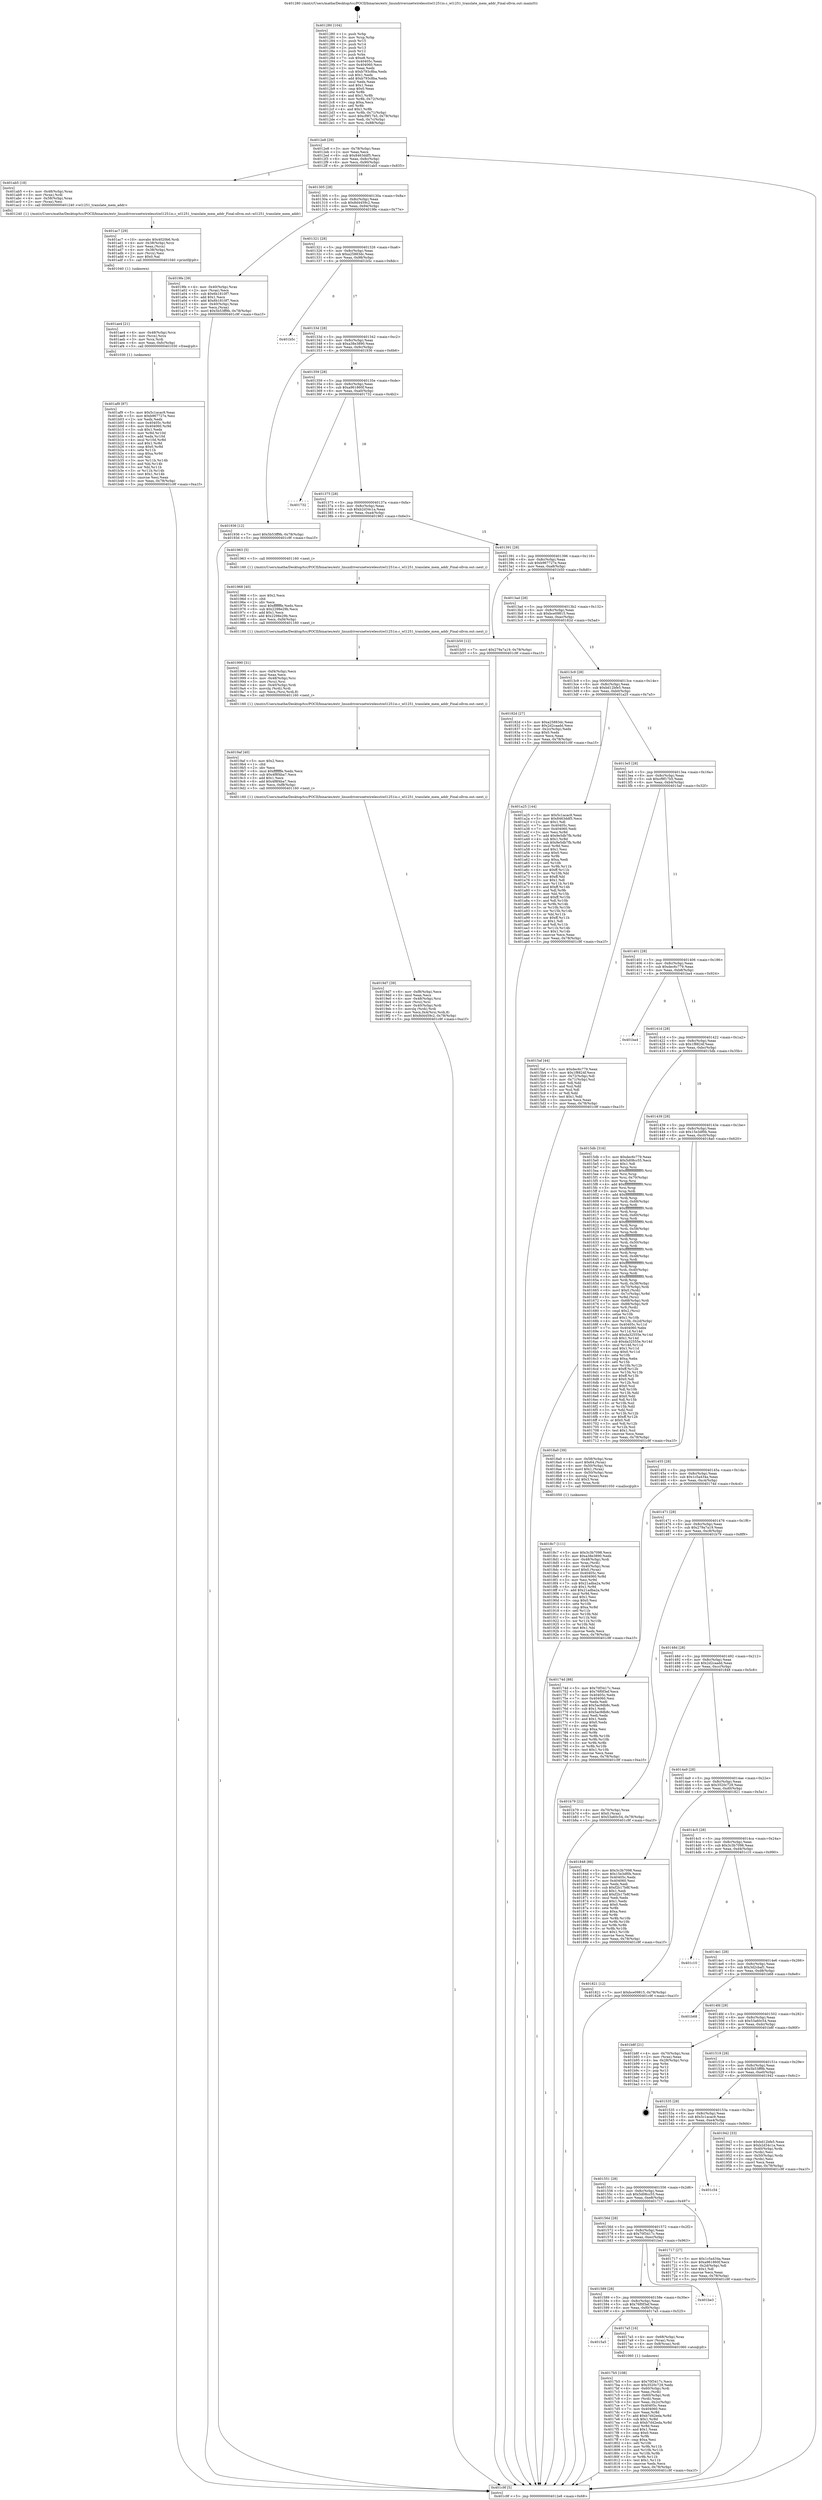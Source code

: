 digraph "0x401280" {
  label = "0x401280 (/mnt/c/Users/mathe/Desktop/tcc/POCII/binaries/extr_linuxdriversnetwirelesstiwl1251io.c_wl1251_translate_mem_addr_Final-ollvm.out::main(0))"
  labelloc = "t"
  node[shape=record]

  Entry [label="",width=0.3,height=0.3,shape=circle,fillcolor=black,style=filled]
  "0x4012e8" [label="{
     0x4012e8 [29]\l
     | [instrs]\l
     &nbsp;&nbsp;0x4012e8 \<+3\>: mov -0x78(%rbp),%eax\l
     &nbsp;&nbsp;0x4012eb \<+2\>: mov %eax,%ecx\l
     &nbsp;&nbsp;0x4012ed \<+6\>: sub $0x8463ddf5,%ecx\l
     &nbsp;&nbsp;0x4012f3 \<+6\>: mov %eax,-0x8c(%rbp)\l
     &nbsp;&nbsp;0x4012f9 \<+6\>: mov %ecx,-0x90(%rbp)\l
     &nbsp;&nbsp;0x4012ff \<+6\>: je 0000000000401ab5 \<main+0x835\>\l
  }"]
  "0x401ab5" [label="{
     0x401ab5 [18]\l
     | [instrs]\l
     &nbsp;&nbsp;0x401ab5 \<+4\>: mov -0x48(%rbp),%rax\l
     &nbsp;&nbsp;0x401ab9 \<+3\>: mov (%rax),%rdi\l
     &nbsp;&nbsp;0x401abc \<+4\>: mov -0x58(%rbp),%rax\l
     &nbsp;&nbsp;0x401ac0 \<+2\>: mov (%rax),%esi\l
     &nbsp;&nbsp;0x401ac2 \<+5\>: call 0000000000401240 \<wl1251_translate_mem_addr\>\l
     | [calls]\l
     &nbsp;&nbsp;0x401240 \{1\} (/mnt/c/Users/mathe/Desktop/tcc/POCII/binaries/extr_linuxdriversnetwirelesstiwl1251io.c_wl1251_translate_mem_addr_Final-ollvm.out::wl1251_translate_mem_addr)\l
  }"]
  "0x401305" [label="{
     0x401305 [28]\l
     | [instrs]\l
     &nbsp;&nbsp;0x401305 \<+5\>: jmp 000000000040130a \<main+0x8a\>\l
     &nbsp;&nbsp;0x40130a \<+6\>: mov -0x8c(%rbp),%eax\l
     &nbsp;&nbsp;0x401310 \<+5\>: sub $0x8d4459c2,%eax\l
     &nbsp;&nbsp;0x401315 \<+6\>: mov %eax,-0x94(%rbp)\l
     &nbsp;&nbsp;0x40131b \<+6\>: je 00000000004019fe \<main+0x77e\>\l
  }"]
  Exit [label="",width=0.3,height=0.3,shape=circle,fillcolor=black,style=filled,peripheries=2]
  "0x4019fe" [label="{
     0x4019fe [39]\l
     | [instrs]\l
     &nbsp;&nbsp;0x4019fe \<+4\>: mov -0x40(%rbp),%rax\l
     &nbsp;&nbsp;0x401a02 \<+2\>: mov (%rax),%ecx\l
     &nbsp;&nbsp;0x401a04 \<+6\>: sub $0x6b1810f7,%ecx\l
     &nbsp;&nbsp;0x401a0a \<+3\>: add $0x1,%ecx\l
     &nbsp;&nbsp;0x401a0d \<+6\>: add $0x6b1810f7,%ecx\l
     &nbsp;&nbsp;0x401a13 \<+4\>: mov -0x40(%rbp),%rax\l
     &nbsp;&nbsp;0x401a17 \<+2\>: mov %ecx,(%rax)\l
     &nbsp;&nbsp;0x401a19 \<+7\>: movl $0x5b53ff9b,-0x78(%rbp)\l
     &nbsp;&nbsp;0x401a20 \<+5\>: jmp 0000000000401c9f \<main+0xa1f\>\l
  }"]
  "0x401321" [label="{
     0x401321 [28]\l
     | [instrs]\l
     &nbsp;&nbsp;0x401321 \<+5\>: jmp 0000000000401326 \<main+0xa6\>\l
     &nbsp;&nbsp;0x401326 \<+6\>: mov -0x8c(%rbp),%eax\l
     &nbsp;&nbsp;0x40132c \<+5\>: sub $0xa25883dc,%eax\l
     &nbsp;&nbsp;0x401331 \<+6\>: mov %eax,-0x98(%rbp)\l
     &nbsp;&nbsp;0x401337 \<+6\>: je 0000000000401b5c \<main+0x8dc\>\l
  }"]
  "0x401af9" [label="{
     0x401af9 [87]\l
     | [instrs]\l
     &nbsp;&nbsp;0x401af9 \<+5\>: mov $0x5c1acac9,%eax\l
     &nbsp;&nbsp;0x401afe \<+5\>: mov $0xb967727e,%esi\l
     &nbsp;&nbsp;0x401b03 \<+2\>: xor %edx,%edx\l
     &nbsp;&nbsp;0x401b05 \<+8\>: mov 0x40405c,%r8d\l
     &nbsp;&nbsp;0x401b0d \<+8\>: mov 0x404060,%r9d\l
     &nbsp;&nbsp;0x401b15 \<+3\>: sub $0x1,%edx\l
     &nbsp;&nbsp;0x401b18 \<+3\>: mov %r8d,%r10d\l
     &nbsp;&nbsp;0x401b1b \<+3\>: add %edx,%r10d\l
     &nbsp;&nbsp;0x401b1e \<+4\>: imul %r10d,%r8d\l
     &nbsp;&nbsp;0x401b22 \<+4\>: and $0x1,%r8d\l
     &nbsp;&nbsp;0x401b26 \<+4\>: cmp $0x0,%r8d\l
     &nbsp;&nbsp;0x401b2a \<+4\>: sete %r11b\l
     &nbsp;&nbsp;0x401b2e \<+4\>: cmp $0xa,%r9d\l
     &nbsp;&nbsp;0x401b32 \<+3\>: setl %bl\l
     &nbsp;&nbsp;0x401b35 \<+3\>: mov %r11b,%r14b\l
     &nbsp;&nbsp;0x401b38 \<+3\>: and %bl,%r14b\l
     &nbsp;&nbsp;0x401b3b \<+3\>: xor %bl,%r11b\l
     &nbsp;&nbsp;0x401b3e \<+3\>: or %r11b,%r14b\l
     &nbsp;&nbsp;0x401b41 \<+4\>: test $0x1,%r14b\l
     &nbsp;&nbsp;0x401b45 \<+3\>: cmovne %esi,%eax\l
     &nbsp;&nbsp;0x401b48 \<+3\>: mov %eax,-0x78(%rbp)\l
     &nbsp;&nbsp;0x401b4b \<+5\>: jmp 0000000000401c9f \<main+0xa1f\>\l
  }"]
  "0x401b5c" [label="{
     0x401b5c\l
  }", style=dashed]
  "0x40133d" [label="{
     0x40133d [28]\l
     | [instrs]\l
     &nbsp;&nbsp;0x40133d \<+5\>: jmp 0000000000401342 \<main+0xc2\>\l
     &nbsp;&nbsp;0x401342 \<+6\>: mov -0x8c(%rbp),%eax\l
     &nbsp;&nbsp;0x401348 \<+5\>: sub $0xa38e3890,%eax\l
     &nbsp;&nbsp;0x40134d \<+6\>: mov %eax,-0x9c(%rbp)\l
     &nbsp;&nbsp;0x401353 \<+6\>: je 0000000000401936 \<main+0x6b6\>\l
  }"]
  "0x401ae4" [label="{
     0x401ae4 [21]\l
     | [instrs]\l
     &nbsp;&nbsp;0x401ae4 \<+4\>: mov -0x48(%rbp),%rcx\l
     &nbsp;&nbsp;0x401ae8 \<+3\>: mov (%rcx),%rcx\l
     &nbsp;&nbsp;0x401aeb \<+3\>: mov %rcx,%rdi\l
     &nbsp;&nbsp;0x401aee \<+6\>: mov %eax,-0xfc(%rbp)\l
     &nbsp;&nbsp;0x401af4 \<+5\>: call 0000000000401030 \<free@plt\>\l
     | [calls]\l
     &nbsp;&nbsp;0x401030 \{1\} (unknown)\l
  }"]
  "0x401936" [label="{
     0x401936 [12]\l
     | [instrs]\l
     &nbsp;&nbsp;0x401936 \<+7\>: movl $0x5b53ff9b,-0x78(%rbp)\l
     &nbsp;&nbsp;0x40193d \<+5\>: jmp 0000000000401c9f \<main+0xa1f\>\l
  }"]
  "0x401359" [label="{
     0x401359 [28]\l
     | [instrs]\l
     &nbsp;&nbsp;0x401359 \<+5\>: jmp 000000000040135e \<main+0xde\>\l
     &nbsp;&nbsp;0x40135e \<+6\>: mov -0x8c(%rbp),%eax\l
     &nbsp;&nbsp;0x401364 \<+5\>: sub $0xa961860f,%eax\l
     &nbsp;&nbsp;0x401369 \<+6\>: mov %eax,-0xa0(%rbp)\l
     &nbsp;&nbsp;0x40136f \<+6\>: je 0000000000401732 \<main+0x4b2\>\l
  }"]
  "0x401ac7" [label="{
     0x401ac7 [29]\l
     | [instrs]\l
     &nbsp;&nbsp;0x401ac7 \<+10\>: movabs $0x4020b6,%rdi\l
     &nbsp;&nbsp;0x401ad1 \<+4\>: mov -0x38(%rbp),%rcx\l
     &nbsp;&nbsp;0x401ad5 \<+2\>: mov %eax,(%rcx)\l
     &nbsp;&nbsp;0x401ad7 \<+4\>: mov -0x38(%rbp),%rcx\l
     &nbsp;&nbsp;0x401adb \<+2\>: mov (%rcx),%esi\l
     &nbsp;&nbsp;0x401add \<+2\>: mov $0x0,%al\l
     &nbsp;&nbsp;0x401adf \<+5\>: call 0000000000401040 \<printf@plt\>\l
     | [calls]\l
     &nbsp;&nbsp;0x401040 \{1\} (unknown)\l
  }"]
  "0x401732" [label="{
     0x401732\l
  }", style=dashed]
  "0x401375" [label="{
     0x401375 [28]\l
     | [instrs]\l
     &nbsp;&nbsp;0x401375 \<+5\>: jmp 000000000040137a \<main+0xfa\>\l
     &nbsp;&nbsp;0x40137a \<+6\>: mov -0x8c(%rbp),%eax\l
     &nbsp;&nbsp;0x401380 \<+5\>: sub $0xb2d34c1a,%eax\l
     &nbsp;&nbsp;0x401385 \<+6\>: mov %eax,-0xa4(%rbp)\l
     &nbsp;&nbsp;0x40138b \<+6\>: je 0000000000401963 \<main+0x6e3\>\l
  }"]
  "0x4019d7" [label="{
     0x4019d7 [39]\l
     | [instrs]\l
     &nbsp;&nbsp;0x4019d7 \<+6\>: mov -0xf8(%rbp),%ecx\l
     &nbsp;&nbsp;0x4019dd \<+3\>: imul %eax,%ecx\l
     &nbsp;&nbsp;0x4019e0 \<+4\>: mov -0x48(%rbp),%rsi\l
     &nbsp;&nbsp;0x4019e4 \<+3\>: mov (%rsi),%rsi\l
     &nbsp;&nbsp;0x4019e7 \<+4\>: mov -0x40(%rbp),%rdi\l
     &nbsp;&nbsp;0x4019eb \<+3\>: movslq (%rdi),%rdi\l
     &nbsp;&nbsp;0x4019ee \<+4\>: mov %ecx,0x4(%rsi,%rdi,8)\l
     &nbsp;&nbsp;0x4019f2 \<+7\>: movl $0x8d4459c2,-0x78(%rbp)\l
     &nbsp;&nbsp;0x4019f9 \<+5\>: jmp 0000000000401c9f \<main+0xa1f\>\l
  }"]
  "0x401963" [label="{
     0x401963 [5]\l
     | [instrs]\l
     &nbsp;&nbsp;0x401963 \<+5\>: call 0000000000401160 \<next_i\>\l
     | [calls]\l
     &nbsp;&nbsp;0x401160 \{1\} (/mnt/c/Users/mathe/Desktop/tcc/POCII/binaries/extr_linuxdriversnetwirelesstiwl1251io.c_wl1251_translate_mem_addr_Final-ollvm.out::next_i)\l
  }"]
  "0x401391" [label="{
     0x401391 [28]\l
     | [instrs]\l
     &nbsp;&nbsp;0x401391 \<+5\>: jmp 0000000000401396 \<main+0x116\>\l
     &nbsp;&nbsp;0x401396 \<+6\>: mov -0x8c(%rbp),%eax\l
     &nbsp;&nbsp;0x40139c \<+5\>: sub $0xb967727e,%eax\l
     &nbsp;&nbsp;0x4013a1 \<+6\>: mov %eax,-0xa8(%rbp)\l
     &nbsp;&nbsp;0x4013a7 \<+6\>: je 0000000000401b50 \<main+0x8d0\>\l
  }"]
  "0x4019af" [label="{
     0x4019af [40]\l
     | [instrs]\l
     &nbsp;&nbsp;0x4019af \<+5\>: mov $0x2,%ecx\l
     &nbsp;&nbsp;0x4019b4 \<+1\>: cltd\l
     &nbsp;&nbsp;0x4019b5 \<+2\>: idiv %ecx\l
     &nbsp;&nbsp;0x4019b7 \<+6\>: imul $0xfffffffe,%edx,%ecx\l
     &nbsp;&nbsp;0x4019bd \<+6\>: sub $0x4f8f4ba7,%ecx\l
     &nbsp;&nbsp;0x4019c3 \<+3\>: add $0x1,%ecx\l
     &nbsp;&nbsp;0x4019c6 \<+6\>: add $0x4f8f4ba7,%ecx\l
     &nbsp;&nbsp;0x4019cc \<+6\>: mov %ecx,-0xf8(%rbp)\l
     &nbsp;&nbsp;0x4019d2 \<+5\>: call 0000000000401160 \<next_i\>\l
     | [calls]\l
     &nbsp;&nbsp;0x401160 \{1\} (/mnt/c/Users/mathe/Desktop/tcc/POCII/binaries/extr_linuxdriversnetwirelesstiwl1251io.c_wl1251_translate_mem_addr_Final-ollvm.out::next_i)\l
  }"]
  "0x401b50" [label="{
     0x401b50 [12]\l
     | [instrs]\l
     &nbsp;&nbsp;0x401b50 \<+7\>: movl $0x279a7a19,-0x78(%rbp)\l
     &nbsp;&nbsp;0x401b57 \<+5\>: jmp 0000000000401c9f \<main+0xa1f\>\l
  }"]
  "0x4013ad" [label="{
     0x4013ad [28]\l
     | [instrs]\l
     &nbsp;&nbsp;0x4013ad \<+5\>: jmp 00000000004013b2 \<main+0x132\>\l
     &nbsp;&nbsp;0x4013b2 \<+6\>: mov -0x8c(%rbp),%eax\l
     &nbsp;&nbsp;0x4013b8 \<+5\>: sub $0xbce09815,%eax\l
     &nbsp;&nbsp;0x4013bd \<+6\>: mov %eax,-0xac(%rbp)\l
     &nbsp;&nbsp;0x4013c3 \<+6\>: je 000000000040182d \<main+0x5ad\>\l
  }"]
  "0x401990" [label="{
     0x401990 [31]\l
     | [instrs]\l
     &nbsp;&nbsp;0x401990 \<+6\>: mov -0xf4(%rbp),%ecx\l
     &nbsp;&nbsp;0x401996 \<+3\>: imul %eax,%ecx\l
     &nbsp;&nbsp;0x401999 \<+4\>: mov -0x48(%rbp),%rsi\l
     &nbsp;&nbsp;0x40199d \<+3\>: mov (%rsi),%rsi\l
     &nbsp;&nbsp;0x4019a0 \<+4\>: mov -0x40(%rbp),%rdi\l
     &nbsp;&nbsp;0x4019a4 \<+3\>: movslq (%rdi),%rdi\l
     &nbsp;&nbsp;0x4019a7 \<+3\>: mov %ecx,(%rsi,%rdi,8)\l
     &nbsp;&nbsp;0x4019aa \<+5\>: call 0000000000401160 \<next_i\>\l
     | [calls]\l
     &nbsp;&nbsp;0x401160 \{1\} (/mnt/c/Users/mathe/Desktop/tcc/POCII/binaries/extr_linuxdriversnetwirelesstiwl1251io.c_wl1251_translate_mem_addr_Final-ollvm.out::next_i)\l
  }"]
  "0x40182d" [label="{
     0x40182d [27]\l
     | [instrs]\l
     &nbsp;&nbsp;0x40182d \<+5\>: mov $0xa25883dc,%eax\l
     &nbsp;&nbsp;0x401832 \<+5\>: mov $0x2d2caadd,%ecx\l
     &nbsp;&nbsp;0x401837 \<+3\>: mov -0x2c(%rbp),%edx\l
     &nbsp;&nbsp;0x40183a \<+3\>: cmp $0x0,%edx\l
     &nbsp;&nbsp;0x40183d \<+3\>: cmove %ecx,%eax\l
     &nbsp;&nbsp;0x401840 \<+3\>: mov %eax,-0x78(%rbp)\l
     &nbsp;&nbsp;0x401843 \<+5\>: jmp 0000000000401c9f \<main+0xa1f\>\l
  }"]
  "0x4013c9" [label="{
     0x4013c9 [28]\l
     | [instrs]\l
     &nbsp;&nbsp;0x4013c9 \<+5\>: jmp 00000000004013ce \<main+0x14e\>\l
     &nbsp;&nbsp;0x4013ce \<+6\>: mov -0x8c(%rbp),%eax\l
     &nbsp;&nbsp;0x4013d4 \<+5\>: sub $0xbd12bfe5,%eax\l
     &nbsp;&nbsp;0x4013d9 \<+6\>: mov %eax,-0xb0(%rbp)\l
     &nbsp;&nbsp;0x4013df \<+6\>: je 0000000000401a25 \<main+0x7a5\>\l
  }"]
  "0x401968" [label="{
     0x401968 [40]\l
     | [instrs]\l
     &nbsp;&nbsp;0x401968 \<+5\>: mov $0x2,%ecx\l
     &nbsp;&nbsp;0x40196d \<+1\>: cltd\l
     &nbsp;&nbsp;0x40196e \<+2\>: idiv %ecx\l
     &nbsp;&nbsp;0x401970 \<+6\>: imul $0xfffffffe,%edx,%ecx\l
     &nbsp;&nbsp;0x401976 \<+6\>: sub $0x2298e29b,%ecx\l
     &nbsp;&nbsp;0x40197c \<+3\>: add $0x1,%ecx\l
     &nbsp;&nbsp;0x40197f \<+6\>: add $0x2298e29b,%ecx\l
     &nbsp;&nbsp;0x401985 \<+6\>: mov %ecx,-0xf4(%rbp)\l
     &nbsp;&nbsp;0x40198b \<+5\>: call 0000000000401160 \<next_i\>\l
     | [calls]\l
     &nbsp;&nbsp;0x401160 \{1\} (/mnt/c/Users/mathe/Desktop/tcc/POCII/binaries/extr_linuxdriversnetwirelesstiwl1251io.c_wl1251_translate_mem_addr_Final-ollvm.out::next_i)\l
  }"]
  "0x401a25" [label="{
     0x401a25 [144]\l
     | [instrs]\l
     &nbsp;&nbsp;0x401a25 \<+5\>: mov $0x5c1acac9,%eax\l
     &nbsp;&nbsp;0x401a2a \<+5\>: mov $0x8463ddf5,%ecx\l
     &nbsp;&nbsp;0x401a2f \<+2\>: mov $0x1,%dl\l
     &nbsp;&nbsp;0x401a31 \<+7\>: mov 0x40405c,%esi\l
     &nbsp;&nbsp;0x401a38 \<+7\>: mov 0x404060,%edi\l
     &nbsp;&nbsp;0x401a3f \<+3\>: mov %esi,%r8d\l
     &nbsp;&nbsp;0x401a42 \<+7\>: add $0x9e5db7fb,%r8d\l
     &nbsp;&nbsp;0x401a49 \<+4\>: sub $0x1,%r8d\l
     &nbsp;&nbsp;0x401a4d \<+7\>: sub $0x9e5db7fb,%r8d\l
     &nbsp;&nbsp;0x401a54 \<+4\>: imul %r8d,%esi\l
     &nbsp;&nbsp;0x401a58 \<+3\>: and $0x1,%esi\l
     &nbsp;&nbsp;0x401a5b \<+3\>: cmp $0x0,%esi\l
     &nbsp;&nbsp;0x401a5e \<+4\>: sete %r9b\l
     &nbsp;&nbsp;0x401a62 \<+3\>: cmp $0xa,%edi\l
     &nbsp;&nbsp;0x401a65 \<+4\>: setl %r10b\l
     &nbsp;&nbsp;0x401a69 \<+3\>: mov %r9b,%r11b\l
     &nbsp;&nbsp;0x401a6c \<+4\>: xor $0xff,%r11b\l
     &nbsp;&nbsp;0x401a70 \<+3\>: mov %r10b,%bl\l
     &nbsp;&nbsp;0x401a73 \<+3\>: xor $0xff,%bl\l
     &nbsp;&nbsp;0x401a76 \<+3\>: xor $0x1,%dl\l
     &nbsp;&nbsp;0x401a79 \<+3\>: mov %r11b,%r14b\l
     &nbsp;&nbsp;0x401a7c \<+4\>: and $0xff,%r14b\l
     &nbsp;&nbsp;0x401a80 \<+3\>: and %dl,%r9b\l
     &nbsp;&nbsp;0x401a83 \<+3\>: mov %bl,%r15b\l
     &nbsp;&nbsp;0x401a86 \<+4\>: and $0xff,%r15b\l
     &nbsp;&nbsp;0x401a8a \<+3\>: and %dl,%r10b\l
     &nbsp;&nbsp;0x401a8d \<+3\>: or %r9b,%r14b\l
     &nbsp;&nbsp;0x401a90 \<+3\>: or %r10b,%r15b\l
     &nbsp;&nbsp;0x401a93 \<+3\>: xor %r15b,%r14b\l
     &nbsp;&nbsp;0x401a96 \<+3\>: or %bl,%r11b\l
     &nbsp;&nbsp;0x401a99 \<+4\>: xor $0xff,%r11b\l
     &nbsp;&nbsp;0x401a9d \<+3\>: or $0x1,%dl\l
     &nbsp;&nbsp;0x401aa0 \<+3\>: and %dl,%r11b\l
     &nbsp;&nbsp;0x401aa3 \<+3\>: or %r11b,%r14b\l
     &nbsp;&nbsp;0x401aa6 \<+4\>: test $0x1,%r14b\l
     &nbsp;&nbsp;0x401aaa \<+3\>: cmovne %ecx,%eax\l
     &nbsp;&nbsp;0x401aad \<+3\>: mov %eax,-0x78(%rbp)\l
     &nbsp;&nbsp;0x401ab0 \<+5\>: jmp 0000000000401c9f \<main+0xa1f\>\l
  }"]
  "0x4013e5" [label="{
     0x4013e5 [28]\l
     | [instrs]\l
     &nbsp;&nbsp;0x4013e5 \<+5\>: jmp 00000000004013ea \<main+0x16a\>\l
     &nbsp;&nbsp;0x4013ea \<+6\>: mov -0x8c(%rbp),%eax\l
     &nbsp;&nbsp;0x4013f0 \<+5\>: sub $0xcf9f17b5,%eax\l
     &nbsp;&nbsp;0x4013f5 \<+6\>: mov %eax,-0xb4(%rbp)\l
     &nbsp;&nbsp;0x4013fb \<+6\>: je 00000000004015af \<main+0x32f\>\l
  }"]
  "0x4018c7" [label="{
     0x4018c7 [111]\l
     | [instrs]\l
     &nbsp;&nbsp;0x4018c7 \<+5\>: mov $0x3c3b7098,%ecx\l
     &nbsp;&nbsp;0x4018cc \<+5\>: mov $0xa38e3890,%edx\l
     &nbsp;&nbsp;0x4018d1 \<+4\>: mov -0x48(%rbp),%rdi\l
     &nbsp;&nbsp;0x4018d5 \<+3\>: mov %rax,(%rdi)\l
     &nbsp;&nbsp;0x4018d8 \<+4\>: mov -0x40(%rbp),%rax\l
     &nbsp;&nbsp;0x4018dc \<+6\>: movl $0x0,(%rax)\l
     &nbsp;&nbsp;0x4018e2 \<+7\>: mov 0x40405c,%esi\l
     &nbsp;&nbsp;0x4018e9 \<+8\>: mov 0x404060,%r8d\l
     &nbsp;&nbsp;0x4018f1 \<+3\>: mov %esi,%r9d\l
     &nbsp;&nbsp;0x4018f4 \<+7\>: sub $0x21adba2a,%r9d\l
     &nbsp;&nbsp;0x4018fb \<+4\>: sub $0x1,%r9d\l
     &nbsp;&nbsp;0x4018ff \<+7\>: add $0x21adba2a,%r9d\l
     &nbsp;&nbsp;0x401906 \<+4\>: imul %r9d,%esi\l
     &nbsp;&nbsp;0x40190a \<+3\>: and $0x1,%esi\l
     &nbsp;&nbsp;0x40190d \<+3\>: cmp $0x0,%esi\l
     &nbsp;&nbsp;0x401910 \<+4\>: sete %r10b\l
     &nbsp;&nbsp;0x401914 \<+4\>: cmp $0xa,%r8d\l
     &nbsp;&nbsp;0x401918 \<+4\>: setl %r11b\l
     &nbsp;&nbsp;0x40191c \<+3\>: mov %r10b,%bl\l
     &nbsp;&nbsp;0x40191f \<+3\>: and %r11b,%bl\l
     &nbsp;&nbsp;0x401922 \<+3\>: xor %r11b,%r10b\l
     &nbsp;&nbsp;0x401925 \<+3\>: or %r10b,%bl\l
     &nbsp;&nbsp;0x401928 \<+3\>: test $0x1,%bl\l
     &nbsp;&nbsp;0x40192b \<+3\>: cmovne %edx,%ecx\l
     &nbsp;&nbsp;0x40192e \<+3\>: mov %ecx,-0x78(%rbp)\l
     &nbsp;&nbsp;0x401931 \<+5\>: jmp 0000000000401c9f \<main+0xa1f\>\l
  }"]
  "0x4015af" [label="{
     0x4015af [44]\l
     | [instrs]\l
     &nbsp;&nbsp;0x4015af \<+5\>: mov $0xdec6c779,%eax\l
     &nbsp;&nbsp;0x4015b4 \<+5\>: mov $0x1f8824f,%ecx\l
     &nbsp;&nbsp;0x4015b9 \<+3\>: mov -0x72(%rbp),%dl\l
     &nbsp;&nbsp;0x4015bc \<+4\>: mov -0x71(%rbp),%sil\l
     &nbsp;&nbsp;0x4015c0 \<+3\>: mov %dl,%dil\l
     &nbsp;&nbsp;0x4015c3 \<+3\>: and %sil,%dil\l
     &nbsp;&nbsp;0x4015c6 \<+3\>: xor %sil,%dl\l
     &nbsp;&nbsp;0x4015c9 \<+3\>: or %dl,%dil\l
     &nbsp;&nbsp;0x4015cc \<+4\>: test $0x1,%dil\l
     &nbsp;&nbsp;0x4015d0 \<+3\>: cmovne %ecx,%eax\l
     &nbsp;&nbsp;0x4015d3 \<+3\>: mov %eax,-0x78(%rbp)\l
     &nbsp;&nbsp;0x4015d6 \<+5\>: jmp 0000000000401c9f \<main+0xa1f\>\l
  }"]
  "0x401401" [label="{
     0x401401 [28]\l
     | [instrs]\l
     &nbsp;&nbsp;0x401401 \<+5\>: jmp 0000000000401406 \<main+0x186\>\l
     &nbsp;&nbsp;0x401406 \<+6\>: mov -0x8c(%rbp),%eax\l
     &nbsp;&nbsp;0x40140c \<+5\>: sub $0xdec6c779,%eax\l
     &nbsp;&nbsp;0x401411 \<+6\>: mov %eax,-0xb8(%rbp)\l
     &nbsp;&nbsp;0x401417 \<+6\>: je 0000000000401ba4 \<main+0x924\>\l
  }"]
  "0x401c9f" [label="{
     0x401c9f [5]\l
     | [instrs]\l
     &nbsp;&nbsp;0x401c9f \<+5\>: jmp 00000000004012e8 \<main+0x68\>\l
  }"]
  "0x401280" [label="{
     0x401280 [104]\l
     | [instrs]\l
     &nbsp;&nbsp;0x401280 \<+1\>: push %rbp\l
     &nbsp;&nbsp;0x401281 \<+3\>: mov %rsp,%rbp\l
     &nbsp;&nbsp;0x401284 \<+2\>: push %r15\l
     &nbsp;&nbsp;0x401286 \<+2\>: push %r14\l
     &nbsp;&nbsp;0x401288 \<+2\>: push %r13\l
     &nbsp;&nbsp;0x40128a \<+2\>: push %r12\l
     &nbsp;&nbsp;0x40128c \<+1\>: push %rbx\l
     &nbsp;&nbsp;0x40128d \<+7\>: sub $0xe8,%rsp\l
     &nbsp;&nbsp;0x401294 \<+7\>: mov 0x40405c,%eax\l
     &nbsp;&nbsp;0x40129b \<+7\>: mov 0x404060,%ecx\l
     &nbsp;&nbsp;0x4012a2 \<+2\>: mov %eax,%edx\l
     &nbsp;&nbsp;0x4012a4 \<+6\>: sub $0xb793c8ba,%edx\l
     &nbsp;&nbsp;0x4012aa \<+3\>: sub $0x1,%edx\l
     &nbsp;&nbsp;0x4012ad \<+6\>: add $0xb793c8ba,%edx\l
     &nbsp;&nbsp;0x4012b3 \<+3\>: imul %edx,%eax\l
     &nbsp;&nbsp;0x4012b6 \<+3\>: and $0x1,%eax\l
     &nbsp;&nbsp;0x4012b9 \<+3\>: cmp $0x0,%eax\l
     &nbsp;&nbsp;0x4012bc \<+4\>: sete %r8b\l
     &nbsp;&nbsp;0x4012c0 \<+4\>: and $0x1,%r8b\l
     &nbsp;&nbsp;0x4012c4 \<+4\>: mov %r8b,-0x72(%rbp)\l
     &nbsp;&nbsp;0x4012c8 \<+3\>: cmp $0xa,%ecx\l
     &nbsp;&nbsp;0x4012cb \<+4\>: setl %r8b\l
     &nbsp;&nbsp;0x4012cf \<+4\>: and $0x1,%r8b\l
     &nbsp;&nbsp;0x4012d3 \<+4\>: mov %r8b,-0x71(%rbp)\l
     &nbsp;&nbsp;0x4012d7 \<+7\>: movl $0xcf9f17b5,-0x78(%rbp)\l
     &nbsp;&nbsp;0x4012de \<+3\>: mov %edi,-0x7c(%rbp)\l
     &nbsp;&nbsp;0x4012e1 \<+7\>: mov %rsi,-0x88(%rbp)\l
  }"]
  "0x4017b5" [label="{
     0x4017b5 [108]\l
     | [instrs]\l
     &nbsp;&nbsp;0x4017b5 \<+5\>: mov $0x70f3417c,%ecx\l
     &nbsp;&nbsp;0x4017ba \<+5\>: mov $0x3520c729,%edx\l
     &nbsp;&nbsp;0x4017bf \<+4\>: mov -0x60(%rbp),%rdi\l
     &nbsp;&nbsp;0x4017c3 \<+2\>: mov %eax,(%rdi)\l
     &nbsp;&nbsp;0x4017c5 \<+4\>: mov -0x60(%rbp),%rdi\l
     &nbsp;&nbsp;0x4017c9 \<+2\>: mov (%rdi),%eax\l
     &nbsp;&nbsp;0x4017cb \<+3\>: mov %eax,-0x2c(%rbp)\l
     &nbsp;&nbsp;0x4017ce \<+7\>: mov 0x40405c,%eax\l
     &nbsp;&nbsp;0x4017d5 \<+7\>: mov 0x404060,%esi\l
     &nbsp;&nbsp;0x4017dc \<+3\>: mov %eax,%r8d\l
     &nbsp;&nbsp;0x4017df \<+7\>: add $0xb7d42eda,%r8d\l
     &nbsp;&nbsp;0x4017e6 \<+4\>: sub $0x1,%r8d\l
     &nbsp;&nbsp;0x4017ea \<+7\>: sub $0xb7d42eda,%r8d\l
     &nbsp;&nbsp;0x4017f1 \<+4\>: imul %r8d,%eax\l
     &nbsp;&nbsp;0x4017f5 \<+3\>: and $0x1,%eax\l
     &nbsp;&nbsp;0x4017f8 \<+3\>: cmp $0x0,%eax\l
     &nbsp;&nbsp;0x4017fb \<+4\>: sete %r9b\l
     &nbsp;&nbsp;0x4017ff \<+3\>: cmp $0xa,%esi\l
     &nbsp;&nbsp;0x401802 \<+4\>: setl %r10b\l
     &nbsp;&nbsp;0x401806 \<+3\>: mov %r9b,%r11b\l
     &nbsp;&nbsp;0x401809 \<+3\>: and %r10b,%r11b\l
     &nbsp;&nbsp;0x40180c \<+3\>: xor %r10b,%r9b\l
     &nbsp;&nbsp;0x40180f \<+3\>: or %r9b,%r11b\l
     &nbsp;&nbsp;0x401812 \<+4\>: test $0x1,%r11b\l
     &nbsp;&nbsp;0x401816 \<+3\>: cmovne %edx,%ecx\l
     &nbsp;&nbsp;0x401819 \<+3\>: mov %ecx,-0x78(%rbp)\l
     &nbsp;&nbsp;0x40181c \<+5\>: jmp 0000000000401c9f \<main+0xa1f\>\l
  }"]
  "0x401ba4" [label="{
     0x401ba4\l
  }", style=dashed]
  "0x40141d" [label="{
     0x40141d [28]\l
     | [instrs]\l
     &nbsp;&nbsp;0x40141d \<+5\>: jmp 0000000000401422 \<main+0x1a2\>\l
     &nbsp;&nbsp;0x401422 \<+6\>: mov -0x8c(%rbp),%eax\l
     &nbsp;&nbsp;0x401428 \<+5\>: sub $0x1f8824f,%eax\l
     &nbsp;&nbsp;0x40142d \<+6\>: mov %eax,-0xbc(%rbp)\l
     &nbsp;&nbsp;0x401433 \<+6\>: je 00000000004015db \<main+0x35b\>\l
  }"]
  "0x4015a5" [label="{
     0x4015a5\l
  }", style=dashed]
  "0x4015db" [label="{
     0x4015db [316]\l
     | [instrs]\l
     &nbsp;&nbsp;0x4015db \<+5\>: mov $0xdec6c779,%eax\l
     &nbsp;&nbsp;0x4015e0 \<+5\>: mov $0x5d08cc55,%ecx\l
     &nbsp;&nbsp;0x4015e5 \<+2\>: mov $0x1,%dl\l
     &nbsp;&nbsp;0x4015e7 \<+3\>: mov %rsp,%rsi\l
     &nbsp;&nbsp;0x4015ea \<+4\>: add $0xfffffffffffffff0,%rsi\l
     &nbsp;&nbsp;0x4015ee \<+3\>: mov %rsi,%rsp\l
     &nbsp;&nbsp;0x4015f1 \<+4\>: mov %rsi,-0x70(%rbp)\l
     &nbsp;&nbsp;0x4015f5 \<+3\>: mov %rsp,%rsi\l
     &nbsp;&nbsp;0x4015f8 \<+4\>: add $0xfffffffffffffff0,%rsi\l
     &nbsp;&nbsp;0x4015fc \<+3\>: mov %rsi,%rsp\l
     &nbsp;&nbsp;0x4015ff \<+3\>: mov %rsp,%rdi\l
     &nbsp;&nbsp;0x401602 \<+4\>: add $0xfffffffffffffff0,%rdi\l
     &nbsp;&nbsp;0x401606 \<+3\>: mov %rdi,%rsp\l
     &nbsp;&nbsp;0x401609 \<+4\>: mov %rdi,-0x68(%rbp)\l
     &nbsp;&nbsp;0x40160d \<+3\>: mov %rsp,%rdi\l
     &nbsp;&nbsp;0x401610 \<+4\>: add $0xfffffffffffffff0,%rdi\l
     &nbsp;&nbsp;0x401614 \<+3\>: mov %rdi,%rsp\l
     &nbsp;&nbsp;0x401617 \<+4\>: mov %rdi,-0x60(%rbp)\l
     &nbsp;&nbsp;0x40161b \<+3\>: mov %rsp,%rdi\l
     &nbsp;&nbsp;0x40161e \<+4\>: add $0xfffffffffffffff0,%rdi\l
     &nbsp;&nbsp;0x401622 \<+3\>: mov %rdi,%rsp\l
     &nbsp;&nbsp;0x401625 \<+4\>: mov %rdi,-0x58(%rbp)\l
     &nbsp;&nbsp;0x401629 \<+3\>: mov %rsp,%rdi\l
     &nbsp;&nbsp;0x40162c \<+4\>: add $0xfffffffffffffff0,%rdi\l
     &nbsp;&nbsp;0x401630 \<+3\>: mov %rdi,%rsp\l
     &nbsp;&nbsp;0x401633 \<+4\>: mov %rdi,-0x50(%rbp)\l
     &nbsp;&nbsp;0x401637 \<+3\>: mov %rsp,%rdi\l
     &nbsp;&nbsp;0x40163a \<+4\>: add $0xfffffffffffffff0,%rdi\l
     &nbsp;&nbsp;0x40163e \<+3\>: mov %rdi,%rsp\l
     &nbsp;&nbsp;0x401641 \<+4\>: mov %rdi,-0x48(%rbp)\l
     &nbsp;&nbsp;0x401645 \<+3\>: mov %rsp,%rdi\l
     &nbsp;&nbsp;0x401648 \<+4\>: add $0xfffffffffffffff0,%rdi\l
     &nbsp;&nbsp;0x40164c \<+3\>: mov %rdi,%rsp\l
     &nbsp;&nbsp;0x40164f \<+4\>: mov %rdi,-0x40(%rbp)\l
     &nbsp;&nbsp;0x401653 \<+3\>: mov %rsp,%rdi\l
     &nbsp;&nbsp;0x401656 \<+4\>: add $0xfffffffffffffff0,%rdi\l
     &nbsp;&nbsp;0x40165a \<+3\>: mov %rdi,%rsp\l
     &nbsp;&nbsp;0x40165d \<+4\>: mov %rdi,-0x38(%rbp)\l
     &nbsp;&nbsp;0x401661 \<+4\>: mov -0x70(%rbp),%rdi\l
     &nbsp;&nbsp;0x401665 \<+6\>: movl $0x0,(%rdi)\l
     &nbsp;&nbsp;0x40166b \<+4\>: mov -0x7c(%rbp),%r8d\l
     &nbsp;&nbsp;0x40166f \<+3\>: mov %r8d,(%rsi)\l
     &nbsp;&nbsp;0x401672 \<+4\>: mov -0x68(%rbp),%rdi\l
     &nbsp;&nbsp;0x401676 \<+7\>: mov -0x88(%rbp),%r9\l
     &nbsp;&nbsp;0x40167d \<+3\>: mov %r9,(%rdi)\l
     &nbsp;&nbsp;0x401680 \<+3\>: cmpl $0x2,(%rsi)\l
     &nbsp;&nbsp;0x401683 \<+4\>: setne %r10b\l
     &nbsp;&nbsp;0x401687 \<+4\>: and $0x1,%r10b\l
     &nbsp;&nbsp;0x40168b \<+4\>: mov %r10b,-0x2d(%rbp)\l
     &nbsp;&nbsp;0x40168f \<+8\>: mov 0x40405c,%r11d\l
     &nbsp;&nbsp;0x401697 \<+7\>: mov 0x404060,%ebx\l
     &nbsp;&nbsp;0x40169e \<+3\>: mov %r11d,%r14d\l
     &nbsp;&nbsp;0x4016a1 \<+7\>: add $0xda32555e,%r14d\l
     &nbsp;&nbsp;0x4016a8 \<+4\>: sub $0x1,%r14d\l
     &nbsp;&nbsp;0x4016ac \<+7\>: sub $0xda32555e,%r14d\l
     &nbsp;&nbsp;0x4016b3 \<+4\>: imul %r14d,%r11d\l
     &nbsp;&nbsp;0x4016b7 \<+4\>: and $0x1,%r11d\l
     &nbsp;&nbsp;0x4016bb \<+4\>: cmp $0x0,%r11d\l
     &nbsp;&nbsp;0x4016bf \<+4\>: sete %r10b\l
     &nbsp;&nbsp;0x4016c3 \<+3\>: cmp $0xa,%ebx\l
     &nbsp;&nbsp;0x4016c6 \<+4\>: setl %r15b\l
     &nbsp;&nbsp;0x4016ca \<+3\>: mov %r10b,%r12b\l
     &nbsp;&nbsp;0x4016cd \<+4\>: xor $0xff,%r12b\l
     &nbsp;&nbsp;0x4016d1 \<+3\>: mov %r15b,%r13b\l
     &nbsp;&nbsp;0x4016d4 \<+4\>: xor $0xff,%r13b\l
     &nbsp;&nbsp;0x4016d8 \<+3\>: xor $0x0,%dl\l
     &nbsp;&nbsp;0x4016db \<+3\>: mov %r12b,%sil\l
     &nbsp;&nbsp;0x4016de \<+4\>: and $0x0,%sil\l
     &nbsp;&nbsp;0x4016e2 \<+3\>: and %dl,%r10b\l
     &nbsp;&nbsp;0x4016e5 \<+3\>: mov %r13b,%dil\l
     &nbsp;&nbsp;0x4016e8 \<+4\>: and $0x0,%dil\l
     &nbsp;&nbsp;0x4016ec \<+3\>: and %dl,%r15b\l
     &nbsp;&nbsp;0x4016ef \<+3\>: or %r10b,%sil\l
     &nbsp;&nbsp;0x4016f2 \<+3\>: or %r15b,%dil\l
     &nbsp;&nbsp;0x4016f5 \<+3\>: xor %dil,%sil\l
     &nbsp;&nbsp;0x4016f8 \<+3\>: or %r13b,%r12b\l
     &nbsp;&nbsp;0x4016fb \<+4\>: xor $0xff,%r12b\l
     &nbsp;&nbsp;0x4016ff \<+3\>: or $0x0,%dl\l
     &nbsp;&nbsp;0x401702 \<+3\>: and %dl,%r12b\l
     &nbsp;&nbsp;0x401705 \<+3\>: or %r12b,%sil\l
     &nbsp;&nbsp;0x401708 \<+4\>: test $0x1,%sil\l
     &nbsp;&nbsp;0x40170c \<+3\>: cmovne %ecx,%eax\l
     &nbsp;&nbsp;0x40170f \<+3\>: mov %eax,-0x78(%rbp)\l
     &nbsp;&nbsp;0x401712 \<+5\>: jmp 0000000000401c9f \<main+0xa1f\>\l
  }"]
  "0x401439" [label="{
     0x401439 [28]\l
     | [instrs]\l
     &nbsp;&nbsp;0x401439 \<+5\>: jmp 000000000040143e \<main+0x1be\>\l
     &nbsp;&nbsp;0x40143e \<+6\>: mov -0x8c(%rbp),%eax\l
     &nbsp;&nbsp;0x401444 \<+5\>: sub $0x15e3df0b,%eax\l
     &nbsp;&nbsp;0x401449 \<+6\>: mov %eax,-0xc0(%rbp)\l
     &nbsp;&nbsp;0x40144f \<+6\>: je 00000000004018a0 \<main+0x620\>\l
  }"]
  "0x4017a5" [label="{
     0x4017a5 [16]\l
     | [instrs]\l
     &nbsp;&nbsp;0x4017a5 \<+4\>: mov -0x68(%rbp),%rax\l
     &nbsp;&nbsp;0x4017a9 \<+3\>: mov (%rax),%rax\l
     &nbsp;&nbsp;0x4017ac \<+4\>: mov 0x8(%rax),%rdi\l
     &nbsp;&nbsp;0x4017b0 \<+5\>: call 0000000000401060 \<atoi@plt\>\l
     | [calls]\l
     &nbsp;&nbsp;0x401060 \{1\} (unknown)\l
  }"]
  "0x401589" [label="{
     0x401589 [28]\l
     | [instrs]\l
     &nbsp;&nbsp;0x401589 \<+5\>: jmp 000000000040158e \<main+0x30e\>\l
     &nbsp;&nbsp;0x40158e \<+6\>: mov -0x8c(%rbp),%eax\l
     &nbsp;&nbsp;0x401594 \<+5\>: sub $0x76f0f3ef,%eax\l
     &nbsp;&nbsp;0x401599 \<+6\>: mov %eax,-0xf0(%rbp)\l
     &nbsp;&nbsp;0x40159f \<+6\>: je 00000000004017a5 \<main+0x525\>\l
  }"]
  "0x4018a0" [label="{
     0x4018a0 [39]\l
     | [instrs]\l
     &nbsp;&nbsp;0x4018a0 \<+4\>: mov -0x58(%rbp),%rax\l
     &nbsp;&nbsp;0x4018a4 \<+6\>: movl $0x64,(%rax)\l
     &nbsp;&nbsp;0x4018aa \<+4\>: mov -0x50(%rbp),%rax\l
     &nbsp;&nbsp;0x4018ae \<+6\>: movl $0x1,(%rax)\l
     &nbsp;&nbsp;0x4018b4 \<+4\>: mov -0x50(%rbp),%rax\l
     &nbsp;&nbsp;0x4018b8 \<+3\>: movslq (%rax),%rax\l
     &nbsp;&nbsp;0x4018bb \<+4\>: shl $0x3,%rax\l
     &nbsp;&nbsp;0x4018bf \<+3\>: mov %rax,%rdi\l
     &nbsp;&nbsp;0x4018c2 \<+5\>: call 0000000000401050 \<malloc@plt\>\l
     | [calls]\l
     &nbsp;&nbsp;0x401050 \{1\} (unknown)\l
  }"]
  "0x401455" [label="{
     0x401455 [28]\l
     | [instrs]\l
     &nbsp;&nbsp;0x401455 \<+5\>: jmp 000000000040145a \<main+0x1da\>\l
     &nbsp;&nbsp;0x40145a \<+6\>: mov -0x8c(%rbp),%eax\l
     &nbsp;&nbsp;0x401460 \<+5\>: sub $0x1c5a434a,%eax\l
     &nbsp;&nbsp;0x401465 \<+6\>: mov %eax,-0xc4(%rbp)\l
     &nbsp;&nbsp;0x40146b \<+6\>: je 000000000040174d \<main+0x4cd\>\l
  }"]
  "0x401be3" [label="{
     0x401be3\l
  }", style=dashed]
  "0x40174d" [label="{
     0x40174d [88]\l
     | [instrs]\l
     &nbsp;&nbsp;0x40174d \<+5\>: mov $0x70f3417c,%eax\l
     &nbsp;&nbsp;0x401752 \<+5\>: mov $0x76f0f3ef,%ecx\l
     &nbsp;&nbsp;0x401757 \<+7\>: mov 0x40405c,%edx\l
     &nbsp;&nbsp;0x40175e \<+7\>: mov 0x404060,%esi\l
     &nbsp;&nbsp;0x401765 \<+2\>: mov %edx,%edi\l
     &nbsp;&nbsp;0x401767 \<+6\>: add $0x5ac9db8c,%edi\l
     &nbsp;&nbsp;0x40176d \<+3\>: sub $0x1,%edi\l
     &nbsp;&nbsp;0x401770 \<+6\>: sub $0x5ac9db8c,%edi\l
     &nbsp;&nbsp;0x401776 \<+3\>: imul %edi,%edx\l
     &nbsp;&nbsp;0x401779 \<+3\>: and $0x1,%edx\l
     &nbsp;&nbsp;0x40177c \<+3\>: cmp $0x0,%edx\l
     &nbsp;&nbsp;0x40177f \<+4\>: sete %r8b\l
     &nbsp;&nbsp;0x401783 \<+3\>: cmp $0xa,%esi\l
     &nbsp;&nbsp;0x401786 \<+4\>: setl %r9b\l
     &nbsp;&nbsp;0x40178a \<+3\>: mov %r8b,%r10b\l
     &nbsp;&nbsp;0x40178d \<+3\>: and %r9b,%r10b\l
     &nbsp;&nbsp;0x401790 \<+3\>: xor %r9b,%r8b\l
     &nbsp;&nbsp;0x401793 \<+3\>: or %r8b,%r10b\l
     &nbsp;&nbsp;0x401796 \<+4\>: test $0x1,%r10b\l
     &nbsp;&nbsp;0x40179a \<+3\>: cmovne %ecx,%eax\l
     &nbsp;&nbsp;0x40179d \<+3\>: mov %eax,-0x78(%rbp)\l
     &nbsp;&nbsp;0x4017a0 \<+5\>: jmp 0000000000401c9f \<main+0xa1f\>\l
  }"]
  "0x401471" [label="{
     0x401471 [28]\l
     | [instrs]\l
     &nbsp;&nbsp;0x401471 \<+5\>: jmp 0000000000401476 \<main+0x1f6\>\l
     &nbsp;&nbsp;0x401476 \<+6\>: mov -0x8c(%rbp),%eax\l
     &nbsp;&nbsp;0x40147c \<+5\>: sub $0x279a7a19,%eax\l
     &nbsp;&nbsp;0x401481 \<+6\>: mov %eax,-0xc8(%rbp)\l
     &nbsp;&nbsp;0x401487 \<+6\>: je 0000000000401b79 \<main+0x8f9\>\l
  }"]
  "0x40156d" [label="{
     0x40156d [28]\l
     | [instrs]\l
     &nbsp;&nbsp;0x40156d \<+5\>: jmp 0000000000401572 \<main+0x2f2\>\l
     &nbsp;&nbsp;0x401572 \<+6\>: mov -0x8c(%rbp),%eax\l
     &nbsp;&nbsp;0x401578 \<+5\>: sub $0x70f3417c,%eax\l
     &nbsp;&nbsp;0x40157d \<+6\>: mov %eax,-0xec(%rbp)\l
     &nbsp;&nbsp;0x401583 \<+6\>: je 0000000000401be3 \<main+0x963\>\l
  }"]
  "0x401b79" [label="{
     0x401b79 [22]\l
     | [instrs]\l
     &nbsp;&nbsp;0x401b79 \<+4\>: mov -0x70(%rbp),%rax\l
     &nbsp;&nbsp;0x401b7d \<+6\>: movl $0x0,(%rax)\l
     &nbsp;&nbsp;0x401b83 \<+7\>: movl $0x53a60c54,-0x78(%rbp)\l
     &nbsp;&nbsp;0x401b8a \<+5\>: jmp 0000000000401c9f \<main+0xa1f\>\l
  }"]
  "0x40148d" [label="{
     0x40148d [28]\l
     | [instrs]\l
     &nbsp;&nbsp;0x40148d \<+5\>: jmp 0000000000401492 \<main+0x212\>\l
     &nbsp;&nbsp;0x401492 \<+6\>: mov -0x8c(%rbp),%eax\l
     &nbsp;&nbsp;0x401498 \<+5\>: sub $0x2d2caadd,%eax\l
     &nbsp;&nbsp;0x40149d \<+6\>: mov %eax,-0xcc(%rbp)\l
     &nbsp;&nbsp;0x4014a3 \<+6\>: je 0000000000401848 \<main+0x5c8\>\l
  }"]
  "0x401717" [label="{
     0x401717 [27]\l
     | [instrs]\l
     &nbsp;&nbsp;0x401717 \<+5\>: mov $0x1c5a434a,%eax\l
     &nbsp;&nbsp;0x40171c \<+5\>: mov $0xa961860f,%ecx\l
     &nbsp;&nbsp;0x401721 \<+3\>: mov -0x2d(%rbp),%dl\l
     &nbsp;&nbsp;0x401724 \<+3\>: test $0x1,%dl\l
     &nbsp;&nbsp;0x401727 \<+3\>: cmovne %ecx,%eax\l
     &nbsp;&nbsp;0x40172a \<+3\>: mov %eax,-0x78(%rbp)\l
     &nbsp;&nbsp;0x40172d \<+5\>: jmp 0000000000401c9f \<main+0xa1f\>\l
  }"]
  "0x401848" [label="{
     0x401848 [88]\l
     | [instrs]\l
     &nbsp;&nbsp;0x401848 \<+5\>: mov $0x3c3b7098,%eax\l
     &nbsp;&nbsp;0x40184d \<+5\>: mov $0x15e3df0b,%ecx\l
     &nbsp;&nbsp;0x401852 \<+7\>: mov 0x40405c,%edx\l
     &nbsp;&nbsp;0x401859 \<+7\>: mov 0x404060,%esi\l
     &nbsp;&nbsp;0x401860 \<+2\>: mov %edx,%edi\l
     &nbsp;&nbsp;0x401862 \<+6\>: sub $0xf2b17b8f,%edi\l
     &nbsp;&nbsp;0x401868 \<+3\>: sub $0x1,%edi\l
     &nbsp;&nbsp;0x40186b \<+6\>: add $0xf2b17b8f,%edi\l
     &nbsp;&nbsp;0x401871 \<+3\>: imul %edi,%edx\l
     &nbsp;&nbsp;0x401874 \<+3\>: and $0x1,%edx\l
     &nbsp;&nbsp;0x401877 \<+3\>: cmp $0x0,%edx\l
     &nbsp;&nbsp;0x40187a \<+4\>: sete %r8b\l
     &nbsp;&nbsp;0x40187e \<+3\>: cmp $0xa,%esi\l
     &nbsp;&nbsp;0x401881 \<+4\>: setl %r9b\l
     &nbsp;&nbsp;0x401885 \<+3\>: mov %r8b,%r10b\l
     &nbsp;&nbsp;0x401888 \<+3\>: and %r9b,%r10b\l
     &nbsp;&nbsp;0x40188b \<+3\>: xor %r9b,%r8b\l
     &nbsp;&nbsp;0x40188e \<+3\>: or %r8b,%r10b\l
     &nbsp;&nbsp;0x401891 \<+4\>: test $0x1,%r10b\l
     &nbsp;&nbsp;0x401895 \<+3\>: cmovne %ecx,%eax\l
     &nbsp;&nbsp;0x401898 \<+3\>: mov %eax,-0x78(%rbp)\l
     &nbsp;&nbsp;0x40189b \<+5\>: jmp 0000000000401c9f \<main+0xa1f\>\l
  }"]
  "0x4014a9" [label="{
     0x4014a9 [28]\l
     | [instrs]\l
     &nbsp;&nbsp;0x4014a9 \<+5\>: jmp 00000000004014ae \<main+0x22e\>\l
     &nbsp;&nbsp;0x4014ae \<+6\>: mov -0x8c(%rbp),%eax\l
     &nbsp;&nbsp;0x4014b4 \<+5\>: sub $0x3520c729,%eax\l
     &nbsp;&nbsp;0x4014b9 \<+6\>: mov %eax,-0xd0(%rbp)\l
     &nbsp;&nbsp;0x4014bf \<+6\>: je 0000000000401821 \<main+0x5a1\>\l
  }"]
  "0x401551" [label="{
     0x401551 [28]\l
     | [instrs]\l
     &nbsp;&nbsp;0x401551 \<+5\>: jmp 0000000000401556 \<main+0x2d6\>\l
     &nbsp;&nbsp;0x401556 \<+6\>: mov -0x8c(%rbp),%eax\l
     &nbsp;&nbsp;0x40155c \<+5\>: sub $0x5d08cc55,%eax\l
     &nbsp;&nbsp;0x401561 \<+6\>: mov %eax,-0xe8(%rbp)\l
     &nbsp;&nbsp;0x401567 \<+6\>: je 0000000000401717 \<main+0x497\>\l
  }"]
  "0x401821" [label="{
     0x401821 [12]\l
     | [instrs]\l
     &nbsp;&nbsp;0x401821 \<+7\>: movl $0xbce09815,-0x78(%rbp)\l
     &nbsp;&nbsp;0x401828 \<+5\>: jmp 0000000000401c9f \<main+0xa1f\>\l
  }"]
  "0x4014c5" [label="{
     0x4014c5 [28]\l
     | [instrs]\l
     &nbsp;&nbsp;0x4014c5 \<+5\>: jmp 00000000004014ca \<main+0x24a\>\l
     &nbsp;&nbsp;0x4014ca \<+6\>: mov -0x8c(%rbp),%eax\l
     &nbsp;&nbsp;0x4014d0 \<+5\>: sub $0x3c3b7098,%eax\l
     &nbsp;&nbsp;0x4014d5 \<+6\>: mov %eax,-0xd4(%rbp)\l
     &nbsp;&nbsp;0x4014db \<+6\>: je 0000000000401c10 \<main+0x990\>\l
  }"]
  "0x401c54" [label="{
     0x401c54\l
  }", style=dashed]
  "0x401c10" [label="{
     0x401c10\l
  }", style=dashed]
  "0x4014e1" [label="{
     0x4014e1 [28]\l
     | [instrs]\l
     &nbsp;&nbsp;0x4014e1 \<+5\>: jmp 00000000004014e6 \<main+0x266\>\l
     &nbsp;&nbsp;0x4014e6 \<+6\>: mov -0x8c(%rbp),%eax\l
     &nbsp;&nbsp;0x4014ec \<+5\>: sub $0x3d2cbaf1,%eax\l
     &nbsp;&nbsp;0x4014f1 \<+6\>: mov %eax,-0xd8(%rbp)\l
     &nbsp;&nbsp;0x4014f7 \<+6\>: je 0000000000401b68 \<main+0x8e8\>\l
  }"]
  "0x401535" [label="{
     0x401535 [28]\l
     | [instrs]\l
     &nbsp;&nbsp;0x401535 \<+5\>: jmp 000000000040153a \<main+0x2ba\>\l
     &nbsp;&nbsp;0x40153a \<+6\>: mov -0x8c(%rbp),%eax\l
     &nbsp;&nbsp;0x401540 \<+5\>: sub $0x5c1acac9,%eax\l
     &nbsp;&nbsp;0x401545 \<+6\>: mov %eax,-0xe4(%rbp)\l
     &nbsp;&nbsp;0x40154b \<+6\>: je 0000000000401c54 \<main+0x9d4\>\l
  }"]
  "0x401b68" [label="{
     0x401b68\l
  }", style=dashed]
  "0x4014fd" [label="{
     0x4014fd [28]\l
     | [instrs]\l
     &nbsp;&nbsp;0x4014fd \<+5\>: jmp 0000000000401502 \<main+0x282\>\l
     &nbsp;&nbsp;0x401502 \<+6\>: mov -0x8c(%rbp),%eax\l
     &nbsp;&nbsp;0x401508 \<+5\>: sub $0x53a60c54,%eax\l
     &nbsp;&nbsp;0x40150d \<+6\>: mov %eax,-0xdc(%rbp)\l
     &nbsp;&nbsp;0x401513 \<+6\>: je 0000000000401b8f \<main+0x90f\>\l
  }"]
  "0x401942" [label="{
     0x401942 [33]\l
     | [instrs]\l
     &nbsp;&nbsp;0x401942 \<+5\>: mov $0xbd12bfe5,%eax\l
     &nbsp;&nbsp;0x401947 \<+5\>: mov $0xb2d34c1a,%ecx\l
     &nbsp;&nbsp;0x40194c \<+4\>: mov -0x40(%rbp),%rdx\l
     &nbsp;&nbsp;0x401950 \<+2\>: mov (%rdx),%esi\l
     &nbsp;&nbsp;0x401952 \<+4\>: mov -0x50(%rbp),%rdx\l
     &nbsp;&nbsp;0x401956 \<+2\>: cmp (%rdx),%esi\l
     &nbsp;&nbsp;0x401958 \<+3\>: cmovl %ecx,%eax\l
     &nbsp;&nbsp;0x40195b \<+3\>: mov %eax,-0x78(%rbp)\l
     &nbsp;&nbsp;0x40195e \<+5\>: jmp 0000000000401c9f \<main+0xa1f\>\l
  }"]
  "0x401b8f" [label="{
     0x401b8f [21]\l
     | [instrs]\l
     &nbsp;&nbsp;0x401b8f \<+4\>: mov -0x70(%rbp),%rax\l
     &nbsp;&nbsp;0x401b93 \<+2\>: mov (%rax),%eax\l
     &nbsp;&nbsp;0x401b95 \<+4\>: lea -0x28(%rbp),%rsp\l
     &nbsp;&nbsp;0x401b99 \<+1\>: pop %rbx\l
     &nbsp;&nbsp;0x401b9a \<+2\>: pop %r12\l
     &nbsp;&nbsp;0x401b9c \<+2\>: pop %r13\l
     &nbsp;&nbsp;0x401b9e \<+2\>: pop %r14\l
     &nbsp;&nbsp;0x401ba0 \<+2\>: pop %r15\l
     &nbsp;&nbsp;0x401ba2 \<+1\>: pop %rbp\l
     &nbsp;&nbsp;0x401ba3 \<+1\>: ret\l
  }"]
  "0x401519" [label="{
     0x401519 [28]\l
     | [instrs]\l
     &nbsp;&nbsp;0x401519 \<+5\>: jmp 000000000040151e \<main+0x29e\>\l
     &nbsp;&nbsp;0x40151e \<+6\>: mov -0x8c(%rbp),%eax\l
     &nbsp;&nbsp;0x401524 \<+5\>: sub $0x5b53ff9b,%eax\l
     &nbsp;&nbsp;0x401529 \<+6\>: mov %eax,-0xe0(%rbp)\l
     &nbsp;&nbsp;0x40152f \<+6\>: je 0000000000401942 \<main+0x6c2\>\l
  }"]
  Entry -> "0x401280" [label=" 1"]
  "0x4012e8" -> "0x401ab5" [label=" 1"]
  "0x4012e8" -> "0x401305" [label=" 18"]
  "0x401b8f" -> Exit [label=" 1"]
  "0x401305" -> "0x4019fe" [label=" 1"]
  "0x401305" -> "0x401321" [label=" 17"]
  "0x401b79" -> "0x401c9f" [label=" 1"]
  "0x401321" -> "0x401b5c" [label=" 0"]
  "0x401321" -> "0x40133d" [label=" 17"]
  "0x401b50" -> "0x401c9f" [label=" 1"]
  "0x40133d" -> "0x401936" [label=" 1"]
  "0x40133d" -> "0x401359" [label=" 16"]
  "0x401af9" -> "0x401c9f" [label=" 1"]
  "0x401359" -> "0x401732" [label=" 0"]
  "0x401359" -> "0x401375" [label=" 16"]
  "0x401ae4" -> "0x401af9" [label=" 1"]
  "0x401375" -> "0x401963" [label=" 1"]
  "0x401375" -> "0x401391" [label=" 15"]
  "0x401ac7" -> "0x401ae4" [label=" 1"]
  "0x401391" -> "0x401b50" [label=" 1"]
  "0x401391" -> "0x4013ad" [label=" 14"]
  "0x401ab5" -> "0x401ac7" [label=" 1"]
  "0x4013ad" -> "0x40182d" [label=" 1"]
  "0x4013ad" -> "0x4013c9" [label=" 13"]
  "0x401a25" -> "0x401c9f" [label=" 1"]
  "0x4013c9" -> "0x401a25" [label=" 1"]
  "0x4013c9" -> "0x4013e5" [label=" 12"]
  "0x4019fe" -> "0x401c9f" [label=" 1"]
  "0x4013e5" -> "0x4015af" [label=" 1"]
  "0x4013e5" -> "0x401401" [label=" 11"]
  "0x4015af" -> "0x401c9f" [label=" 1"]
  "0x401280" -> "0x4012e8" [label=" 1"]
  "0x401c9f" -> "0x4012e8" [label=" 18"]
  "0x4019d7" -> "0x401c9f" [label=" 1"]
  "0x401401" -> "0x401ba4" [label=" 0"]
  "0x401401" -> "0x40141d" [label=" 11"]
  "0x4019af" -> "0x4019d7" [label=" 1"]
  "0x40141d" -> "0x4015db" [label=" 1"]
  "0x40141d" -> "0x401439" [label=" 10"]
  "0x401990" -> "0x4019af" [label=" 1"]
  "0x4015db" -> "0x401c9f" [label=" 1"]
  "0x401968" -> "0x401990" [label=" 1"]
  "0x401439" -> "0x4018a0" [label=" 1"]
  "0x401439" -> "0x401455" [label=" 9"]
  "0x401942" -> "0x401c9f" [label=" 2"]
  "0x401455" -> "0x40174d" [label=" 1"]
  "0x401455" -> "0x401471" [label=" 8"]
  "0x401936" -> "0x401c9f" [label=" 1"]
  "0x401471" -> "0x401b79" [label=" 1"]
  "0x401471" -> "0x40148d" [label=" 7"]
  "0x4018a0" -> "0x4018c7" [label=" 1"]
  "0x40148d" -> "0x401848" [label=" 1"]
  "0x40148d" -> "0x4014a9" [label=" 6"]
  "0x401848" -> "0x401c9f" [label=" 1"]
  "0x4014a9" -> "0x401821" [label=" 1"]
  "0x4014a9" -> "0x4014c5" [label=" 5"]
  "0x401821" -> "0x401c9f" [label=" 1"]
  "0x4014c5" -> "0x401c10" [label=" 0"]
  "0x4014c5" -> "0x4014e1" [label=" 5"]
  "0x4017b5" -> "0x401c9f" [label=" 1"]
  "0x4014e1" -> "0x401b68" [label=" 0"]
  "0x4014e1" -> "0x4014fd" [label=" 5"]
  "0x401589" -> "0x4015a5" [label=" 0"]
  "0x4014fd" -> "0x401b8f" [label=" 1"]
  "0x4014fd" -> "0x401519" [label=" 4"]
  "0x401589" -> "0x4017a5" [label=" 1"]
  "0x401519" -> "0x401942" [label=" 2"]
  "0x401519" -> "0x401535" [label=" 2"]
  "0x4017a5" -> "0x4017b5" [label=" 1"]
  "0x401535" -> "0x401c54" [label=" 0"]
  "0x401535" -> "0x401551" [label=" 2"]
  "0x40182d" -> "0x401c9f" [label=" 1"]
  "0x401551" -> "0x401717" [label=" 1"]
  "0x401551" -> "0x40156d" [label=" 1"]
  "0x401717" -> "0x401c9f" [label=" 1"]
  "0x40174d" -> "0x401c9f" [label=" 1"]
  "0x4018c7" -> "0x401c9f" [label=" 1"]
  "0x40156d" -> "0x401be3" [label=" 0"]
  "0x40156d" -> "0x401589" [label=" 1"]
  "0x401963" -> "0x401968" [label=" 1"]
}
